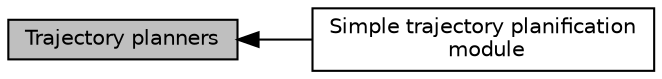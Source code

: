 digraph "Trajectory planners"
{
  bgcolor="transparent";
  edge [fontname="Helvetica",fontsize="10",labelfontname="Helvetica",labelfontsize="10"];
  node [fontname="Helvetica",fontsize="10",shape=box];
  rankdir=LR;
  Node2 [label="Simple trajectory planification\l module",height=0.2,width=0.4,color="black",URL="$group__planner.html",tooltip="Trajectory planification module."];
  Node1 [label="Trajectory planners",height=0.2,width=0.4,color="black", fillcolor="grey75", style="filled", fontcolor="black",tooltip=" "];
  Node1->Node2 [shape=plaintext, dir="back", style="solid"];
}
